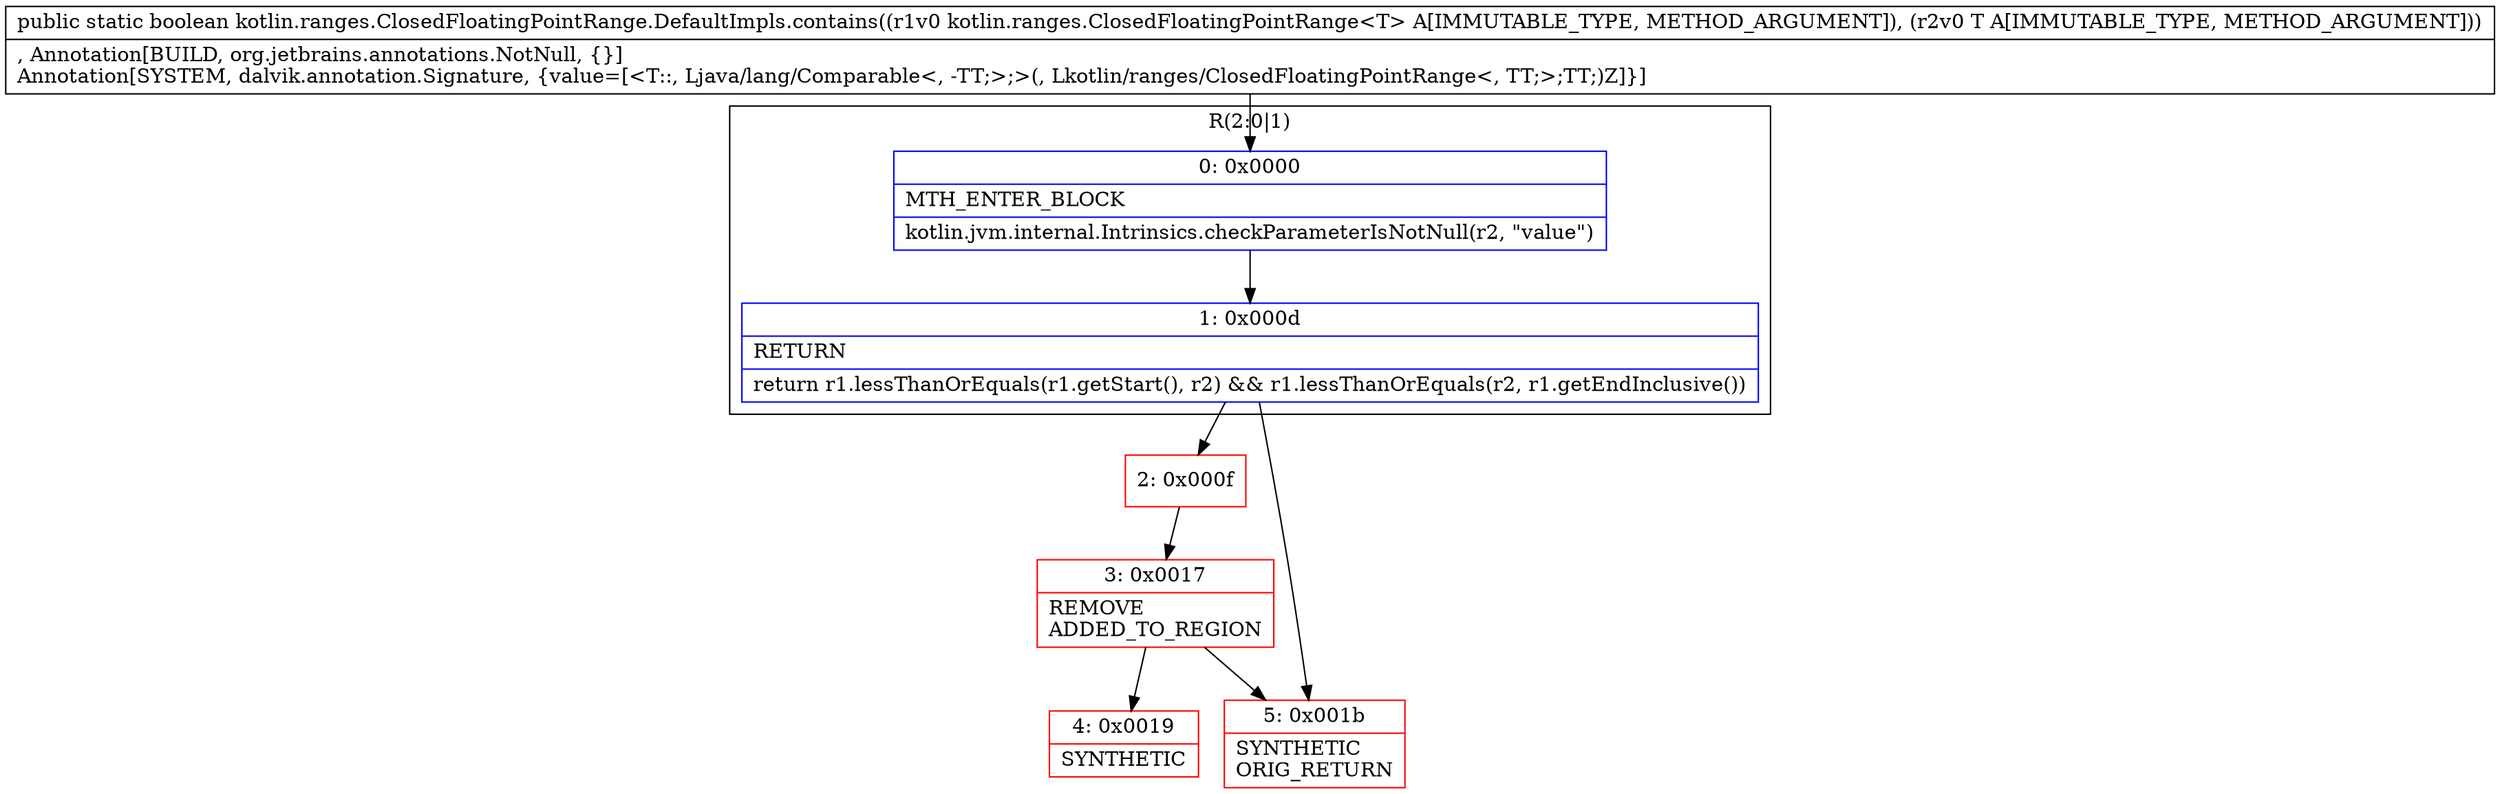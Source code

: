 digraph "CFG forkotlin.ranges.ClosedFloatingPointRange.DefaultImpls.contains(Lkotlin\/ranges\/ClosedFloatingPointRange;Ljava\/lang\/Comparable;)Z" {
subgraph cluster_Region_1062251523 {
label = "R(2:0|1)";
node [shape=record,color=blue];
Node_0 [shape=record,label="{0\:\ 0x0000|MTH_ENTER_BLOCK\l|kotlin.jvm.internal.Intrinsics.checkParameterIsNotNull(r2, \"value\")\l}"];
Node_1 [shape=record,label="{1\:\ 0x000d|RETURN\l|return r1.lessThanOrEquals(r1.getStart(), r2) && r1.lessThanOrEquals(r2, r1.getEndInclusive())\l}"];
}
Node_2 [shape=record,color=red,label="{2\:\ 0x000f}"];
Node_3 [shape=record,color=red,label="{3\:\ 0x0017|REMOVE\lADDED_TO_REGION\l}"];
Node_4 [shape=record,color=red,label="{4\:\ 0x0019|SYNTHETIC\l}"];
Node_5 [shape=record,color=red,label="{5\:\ 0x001b|SYNTHETIC\lORIG_RETURN\l}"];
MethodNode[shape=record,label="{public static boolean kotlin.ranges.ClosedFloatingPointRange.DefaultImpls.contains((r1v0 kotlin.ranges.ClosedFloatingPointRange\<T\> A[IMMUTABLE_TYPE, METHOD_ARGUMENT]), (r2v0 T A[IMMUTABLE_TYPE, METHOD_ARGUMENT]))  | , Annotation[BUILD, org.jetbrains.annotations.NotNull, \{\}]\lAnnotation[SYSTEM, dalvik.annotation.Signature, \{value=[\<T::, Ljava\/lang\/Comparable\<, \-TT;\>;\>(, Lkotlin\/ranges\/ClosedFloatingPointRange\<, TT;\>;TT;)Z]\}]\l}"];
MethodNode -> Node_0;
Node_0 -> Node_1;
Node_1 -> Node_2;
Node_1 -> Node_5;
Node_2 -> Node_3;
Node_3 -> Node_4;
Node_3 -> Node_5;
}

